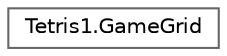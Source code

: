 digraph "Graphical Class Hierarchy"
{
 // LATEX_PDF_SIZE
  bgcolor="transparent";
  edge [fontname=Helvetica,fontsize=10,labelfontname=Helvetica,labelfontsize=10];
  node [fontname=Helvetica,fontsize=10,shape=box,height=0.2,width=0.4];
  rankdir="LR";
  Node0 [id="Node000000",label="Tetris1.GameGrid",height=0.2,width=0.4,color="grey40", fillcolor="white", style="filled",URL="$class_tetris1_1_1_game_grid.html",tooltip=" "];
}
